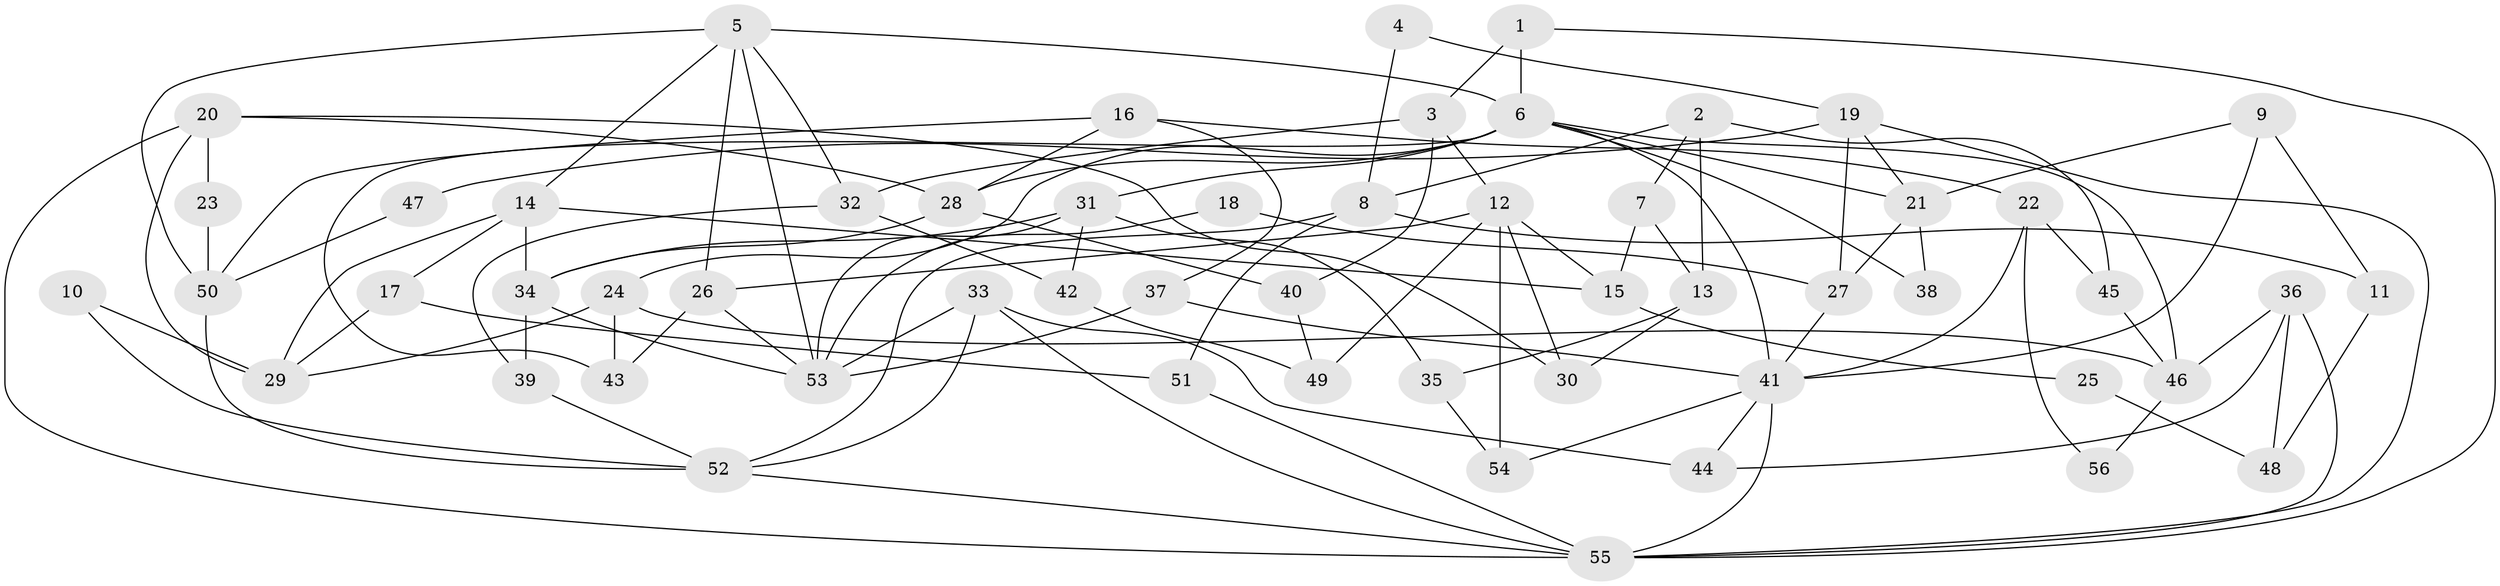 // coarse degree distribution, {5: 0.20512820512820512, 4: 0.23076923076923078, 2: 0.1282051282051282, 7: 0.02564102564102564, 9: 0.02564102564102564, 3: 0.1794871794871795, 6: 0.15384615384615385, 8: 0.02564102564102564, 13: 0.02564102564102564}
// Generated by graph-tools (version 1.1) at 2025/52/02/27/25 19:52:06]
// undirected, 56 vertices, 112 edges
graph export_dot {
graph [start="1"]
  node [color=gray90,style=filled];
  1;
  2;
  3;
  4;
  5;
  6;
  7;
  8;
  9;
  10;
  11;
  12;
  13;
  14;
  15;
  16;
  17;
  18;
  19;
  20;
  21;
  22;
  23;
  24;
  25;
  26;
  27;
  28;
  29;
  30;
  31;
  32;
  33;
  34;
  35;
  36;
  37;
  38;
  39;
  40;
  41;
  42;
  43;
  44;
  45;
  46;
  47;
  48;
  49;
  50;
  51;
  52;
  53;
  54;
  55;
  56;
  1 -- 3;
  1 -- 55;
  1 -- 6;
  2 -- 13;
  2 -- 8;
  2 -- 7;
  2 -- 45;
  3 -- 40;
  3 -- 12;
  3 -- 32;
  4 -- 19;
  4 -- 8;
  5 -- 53;
  5 -- 6;
  5 -- 14;
  5 -- 26;
  5 -- 32;
  5 -- 50;
  6 -- 46;
  6 -- 21;
  6 -- 24;
  6 -- 28;
  6 -- 31;
  6 -- 38;
  6 -- 41;
  6 -- 43;
  7 -- 15;
  7 -- 13;
  8 -- 51;
  8 -- 52;
  8 -- 11;
  9 -- 21;
  9 -- 41;
  9 -- 11;
  10 -- 29;
  10 -- 52;
  11 -- 48;
  12 -- 26;
  12 -- 54;
  12 -- 15;
  12 -- 30;
  12 -- 49;
  13 -- 30;
  13 -- 35;
  14 -- 34;
  14 -- 15;
  14 -- 17;
  14 -- 29;
  15 -- 25;
  16 -- 50;
  16 -- 28;
  16 -- 22;
  16 -- 37;
  17 -- 29;
  17 -- 51;
  18 -- 27;
  18 -- 53;
  19 -- 21;
  19 -- 55;
  19 -- 27;
  19 -- 47;
  20 -- 29;
  20 -- 55;
  20 -- 23;
  20 -- 28;
  20 -- 30;
  21 -- 27;
  21 -- 38;
  22 -- 45;
  22 -- 41;
  22 -- 56;
  23 -- 50;
  24 -- 43;
  24 -- 29;
  24 -- 46;
  25 -- 48;
  26 -- 53;
  26 -- 43;
  27 -- 41;
  28 -- 34;
  28 -- 40;
  31 -- 34;
  31 -- 35;
  31 -- 42;
  31 -- 53;
  32 -- 39;
  32 -- 42;
  33 -- 53;
  33 -- 55;
  33 -- 44;
  33 -- 52;
  34 -- 53;
  34 -- 39;
  35 -- 54;
  36 -- 55;
  36 -- 44;
  36 -- 46;
  36 -- 48;
  37 -- 41;
  37 -- 53;
  39 -- 52;
  40 -- 49;
  41 -- 44;
  41 -- 54;
  41 -- 55;
  42 -- 49;
  45 -- 46;
  46 -- 56;
  47 -- 50;
  50 -- 52;
  51 -- 55;
  52 -- 55;
}
